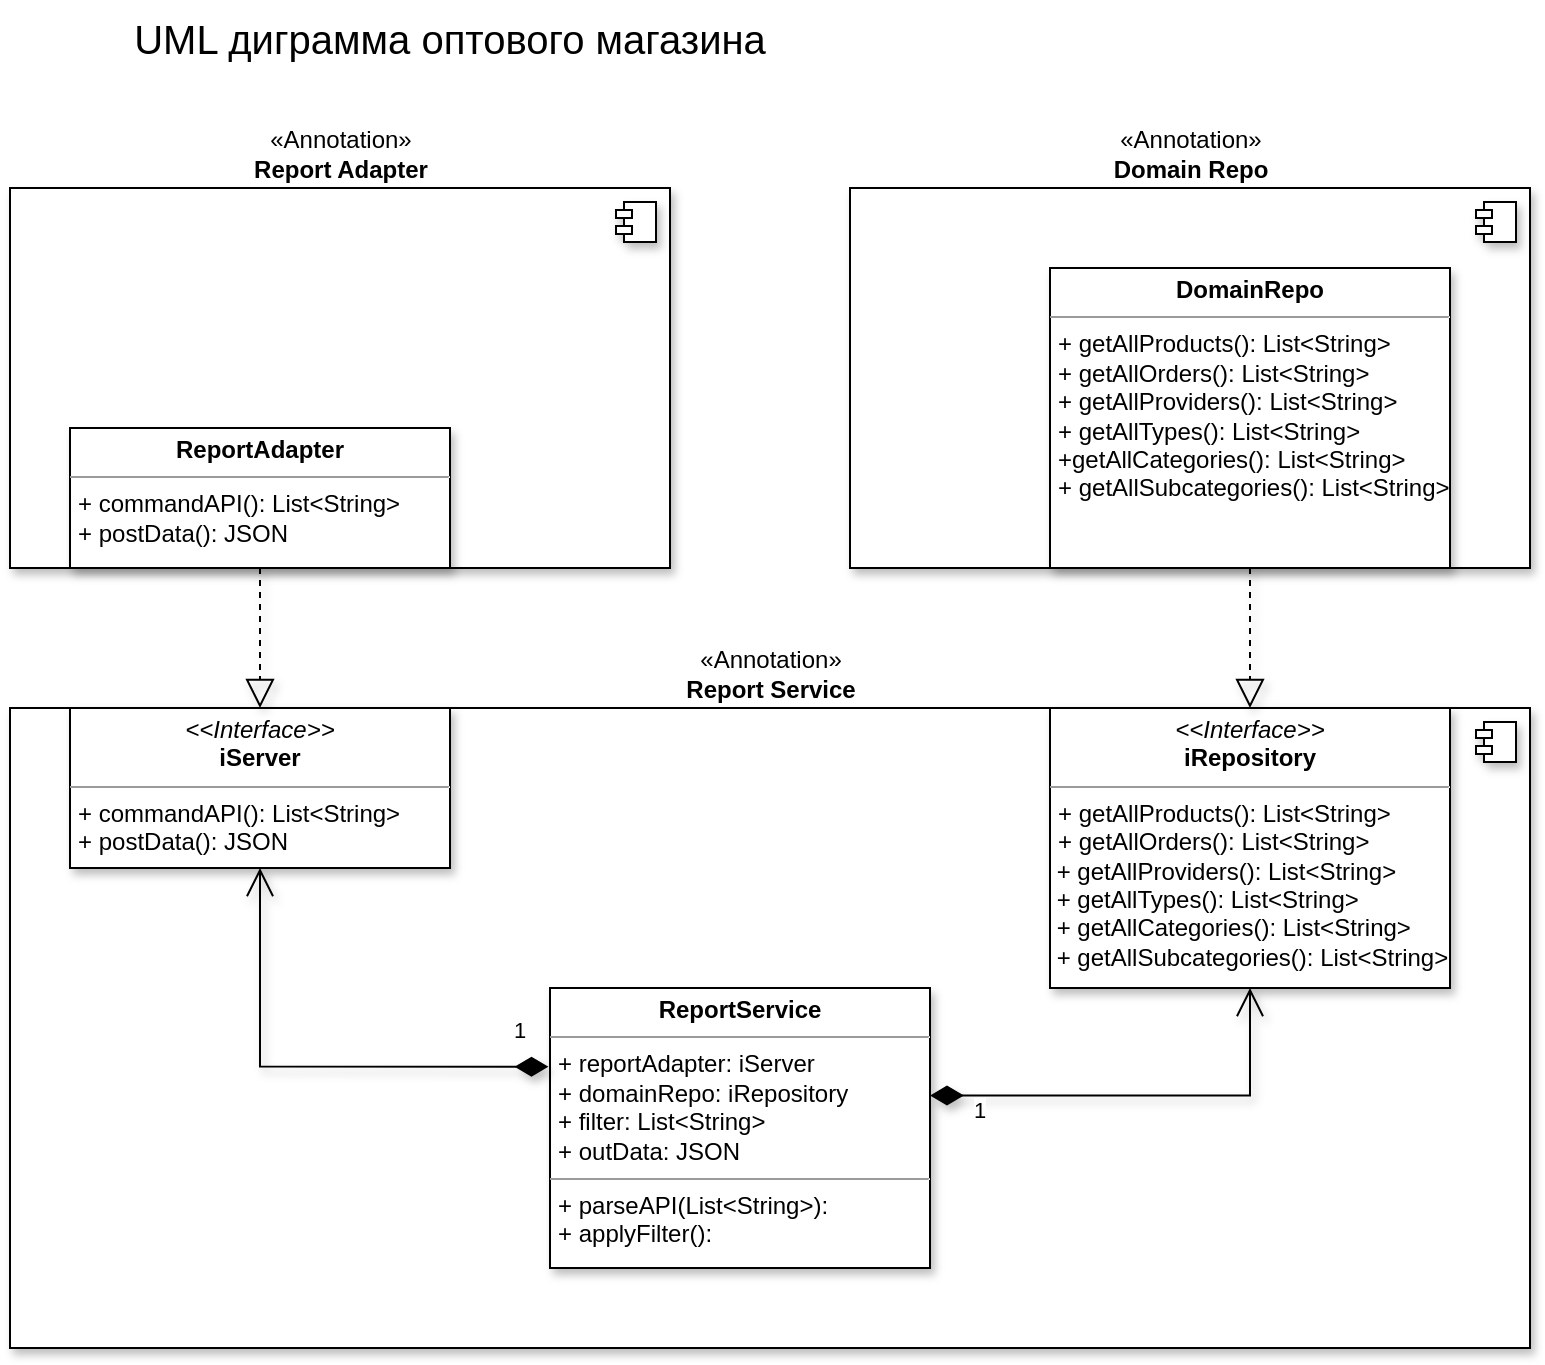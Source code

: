 <mxfile version="20.5.3" type="embed"><diagram id="23iRSUPoRavnBvh4doch" name="Page-1"><mxGraphModel dx="985" dy="713" grid="1" gridSize="10" guides="1" tooltips="1" connect="1" arrows="1" fold="1" page="1" pageScale="1" pageWidth="827" pageHeight="1169" math="0" shadow="0"><root><mxCell id="0"/><mxCell id="1" parent="0"/><mxCell id="2" value="«Annotation»&lt;br&gt;&lt;b&gt;Report Adapter&lt;/b&gt;" style="html=1;dropTarget=0;labelPosition=center;verticalLabelPosition=top;align=center;verticalAlign=bottom;shadow=1;" parent="1" vertex="1"><mxGeometry x="40" y="210" width="330" height="190" as="geometry"/></mxCell><mxCell id="3" value="" style="shape=module;jettyWidth=8;jettyHeight=4;shadow=1;" parent="2" vertex="1"><mxGeometry x="1" width="20" height="20" relative="1" as="geometry"><mxPoint x="-27" y="7" as="offset"/></mxGeometry></mxCell><mxCell id="4" value="&lt;p style=&quot;margin:0px;margin-top:4px;text-align:center;&quot;&gt;&lt;b&gt;ReportAdapter&lt;/b&gt;&lt;/p&gt;&lt;hr size=&quot;1&quot;&gt;&lt;p style=&quot;margin:0px;margin-left:4px;&quot;&gt;+ commandAPI(): List&amp;lt;String&amp;gt;&lt;/p&gt;&lt;p style=&quot;margin:0px;margin-left:4px;&quot;&gt;+ postData(): JSON&lt;/p&gt;" style="verticalAlign=top;align=left;overflow=fill;fontSize=12;fontFamily=Helvetica;html=1;shadow=1;" parent="1" vertex="1"><mxGeometry x="70" y="330" width="190" height="70" as="geometry"/></mxCell><mxCell id="7" value="«Annotation»&lt;br&gt;&lt;b&gt;Report Service&lt;/b&gt;" style="html=1;dropTarget=0;labelPosition=center;verticalLabelPosition=top;align=center;verticalAlign=bottom;shadow=1;" parent="1" vertex="1"><mxGeometry x="40" y="470" width="760" height="320" as="geometry"/></mxCell><mxCell id="8" value="" style="shape=module;jettyWidth=8;jettyHeight=4;shadow=1;" parent="7" vertex="1"><mxGeometry x="1" width="20" height="20" relative="1" as="geometry"><mxPoint x="-27" y="7" as="offset"/></mxGeometry></mxCell><mxCell id="9" value="&lt;p style=&quot;margin:0px;margin-top:4px;text-align:center;&quot;&gt;&lt;i&gt;&amp;lt;&amp;lt;Interface&amp;gt;&amp;gt;&lt;/i&gt;&lt;br&gt;&lt;b&gt;iServer&lt;/b&gt;&lt;/p&gt;&lt;hr size=&quot;1&quot;&gt;&lt;p style=&quot;margin:0px;margin-left:4px;&quot;&gt;&lt;span style=&quot;background-color: initial;&quot;&gt;+ commandAPI(): List&amp;lt;String&amp;gt;&lt;/span&gt;&lt;br&gt;&lt;/p&gt;&lt;p style=&quot;margin: 0px 0px 0px 4px;&quot;&gt;+ postData(): JSON&lt;/p&gt;&lt;p style=&quot;margin: 0px 0px 0px 4px;&quot;&gt;&lt;br&gt;&lt;/p&gt;" style="verticalAlign=top;align=left;overflow=fill;fontSize=12;fontFamily=Helvetica;html=1;shadow=1;" parent="1" vertex="1"><mxGeometry x="70" y="470" width="190" height="80" as="geometry"/></mxCell><mxCell id="10" value="&lt;p style=&quot;margin:0px;margin-top:4px;text-align:center;&quot;&gt;&lt;i&gt;&amp;lt;&amp;lt;Interface&amp;gt;&amp;gt;&lt;/i&gt;&lt;br&gt;&lt;b&gt;iR&lt;/b&gt;&lt;b style=&quot;background-color: initial;&quot;&gt;epository&lt;/b&gt;&lt;/p&gt;&lt;hr size=&quot;1&quot;&gt;&lt;p style=&quot;margin:0px;margin-left:4px;&quot;&gt;+ getAllProducts(): List&amp;lt;String&amp;gt;&lt;br&gt;+ getAllOrders(): List&amp;lt;String&amp;gt;&lt;/p&gt;&amp;nbsp;+ getAllProviders(): List&amp;lt;String&amp;gt;&lt;br&gt;&amp;nbsp;+ getAllTypes(): List&amp;lt;String&amp;gt;&lt;br&gt;&amp;nbsp;+ getAllCategories(): List&amp;lt;String&amp;gt;&lt;br&gt;&amp;nbsp;+ getAllSubcategories(): List&amp;lt;String&amp;gt;" style="verticalAlign=top;align=left;overflow=fill;fontSize=12;fontFamily=Helvetica;html=1;shadow=1;" parent="1" vertex="1"><mxGeometry x="560" y="470" width="200" height="140" as="geometry"/></mxCell><mxCell id="11" value="«Annotation»&lt;br&gt;&lt;b&gt;Domain&amp;nbsp;Repo&lt;/b&gt;" style="html=1;dropTarget=0;labelPosition=center;verticalLabelPosition=top;align=center;verticalAlign=bottom;shadow=1;" parent="1" vertex="1"><mxGeometry x="460" y="210" width="340" height="190" as="geometry"/></mxCell><mxCell id="12" value="" style="shape=module;jettyWidth=8;jettyHeight=4;shadow=1;" parent="11" vertex="1"><mxGeometry x="1" width="20" height="20" relative="1" as="geometry"><mxPoint x="-27" y="7" as="offset"/></mxGeometry></mxCell><mxCell id="13" value="&lt;p style=&quot;margin:0px;margin-top:4px;text-align:center;&quot;&gt;&lt;b&gt;DomainRepo&lt;/b&gt;&lt;/p&gt;&lt;hr size=&quot;1&quot;&gt;&lt;p style=&quot;margin:0px;margin-left:4px;&quot;&gt;&lt;/p&gt;&lt;p style=&quot;margin: 0px 0px 0px 4px;&quot;&gt;+ getAllProducts(): List&amp;lt;String&amp;gt;&lt;br&gt;+ getAllOrders(): List&amp;lt;String&amp;gt;&lt;/p&gt;&lt;p style=&quot;margin:0px;margin-left:4px;&quot;&gt;+ getAllProviders(): List&amp;lt;String&amp;gt;&lt;br&gt;+ getAllTypes(): List&amp;lt;String&amp;gt;&lt;br&gt;+getAllCategories(): List&amp;lt;String&amp;gt;&lt;br&gt;+ getAllSubcategories(): List&amp;lt;String&amp;gt;&lt;br&gt;&lt;/p&gt;" style="verticalAlign=top;align=left;overflow=fill;fontSize=12;fontFamily=Helvetica;html=1;shadow=1;" parent="1" vertex="1"><mxGeometry x="560" y="250" width="200" height="150" as="geometry"/></mxCell><mxCell id="14" value="&lt;p style=&quot;margin:0px;margin-top:4px;text-align:center;&quot;&gt;&lt;b&gt;ReportService&lt;/b&gt;&lt;/p&gt;&lt;hr size=&quot;1&quot;&gt;&lt;p style=&quot;margin:0px;margin-left:4px;&quot;&gt;+ reportAdapter: iServer&lt;/p&gt;&lt;p style=&quot;margin:0px;margin-left:4px;&quot;&gt;+ domainRepo: iRepository&lt;br&gt;&lt;/p&gt;&lt;p style=&quot;margin:0px;margin-left:4px;&quot;&gt;+ filter: List&amp;lt;String&amp;gt;&lt;/p&gt;&lt;p style=&quot;margin:0px;margin-left:4px;&quot;&gt;+ outData: JSON&lt;/p&gt;&lt;hr size=&quot;1&quot;&gt;&lt;p style=&quot;margin:0px;margin-left:4px;&quot;&gt;+ parseAPI(List&amp;lt;String&amp;gt;):&lt;/p&gt;&lt;p style=&quot;margin:0px;margin-left:4px;&quot;&gt;+ applyFilter():&amp;nbsp;&lt;/p&gt;" style="verticalAlign=top;align=left;overflow=fill;fontSize=12;fontFamily=Helvetica;html=1;shadow=1;" parent="1" vertex="1"><mxGeometry x="310" y="610" width="190" height="140" as="geometry"/></mxCell><mxCell id="15" value="" style="endArrow=block;dashed=1;endFill=0;endSize=12;html=1;rounded=0;entryX=0.5;entryY=0;entryDx=0;entryDy=0;exitX=0.5;exitY=1;exitDx=0;exitDy=0;shadow=1;" parent="1" source="4" target="9" edge="1"><mxGeometry width="160" relative="1" as="geometry"><mxPoint x="540" y="430" as="sourcePoint"/><mxPoint x="540" y="430" as="targetPoint"/></mxGeometry></mxCell><mxCell id="16" value="1" style="endArrow=open;html=1;endSize=12;startArrow=diamondThin;startSize=14;startFill=1;edgeStyle=orthogonalEdgeStyle;align=left;verticalAlign=bottom;rounded=0;entryX=0.5;entryY=1;entryDx=0;entryDy=0;exitX=-0.004;exitY=0.281;exitDx=0;exitDy=0;exitPerimeter=0;shadow=1;" parent="1" source="14" target="9" edge="1"><mxGeometry x="-0.842" y="-9" relative="1" as="geometry"><mxPoint x="330" y="660" as="sourcePoint"/><mxPoint x="290" y="490" as="targetPoint"/><mxPoint as="offset"/></mxGeometry></mxCell><mxCell id="17" value="1" style="endArrow=open;html=1;endSize=12;startArrow=diamondThin;startSize=14;startFill=1;edgeStyle=orthogonalEdgeStyle;align=left;verticalAlign=bottom;rounded=0;exitX=1;exitY=0.384;exitDx=0;exitDy=0;exitPerimeter=0;entryX=0.5;entryY=1;entryDx=0;entryDy=0;shadow=1;" edge="1" parent="1" source="14" target="10"><mxGeometry x="-0.813" y="-16" relative="1" as="geometry"><mxPoint x="319.24" y="659.34" as="sourcePoint"/><mxPoint x="175" y="560" as="targetPoint"/><mxPoint as="offset"/></mxGeometry></mxCell><mxCell id="18" value="" style="endArrow=block;dashed=1;endFill=0;endSize=12;html=1;rounded=0;entryX=0.5;entryY=0;entryDx=0;entryDy=0;exitX=0.5;exitY=1;exitDx=0;exitDy=0;shadow=1;" edge="1" parent="1" source="13" target="10"><mxGeometry width="160" relative="1" as="geometry"><mxPoint x="175" y="410" as="sourcePoint"/><mxPoint x="175" y="480" as="targetPoint"/><Array as="points"/></mxGeometry></mxCell><mxCell id="20" value="&lt;font style=&quot;font-size: 20px;&quot;&gt;UML диграмма оптового магазина&lt;/font&gt;" style="text;html=1;strokeColor=none;fillColor=none;align=center;verticalAlign=middle;whiteSpace=wrap;rounded=0;shadow=1;" vertex="1" parent="1"><mxGeometry x="90" y="120" width="340" height="30" as="geometry"/></mxCell></root></mxGraphModel></diagram></mxfile>